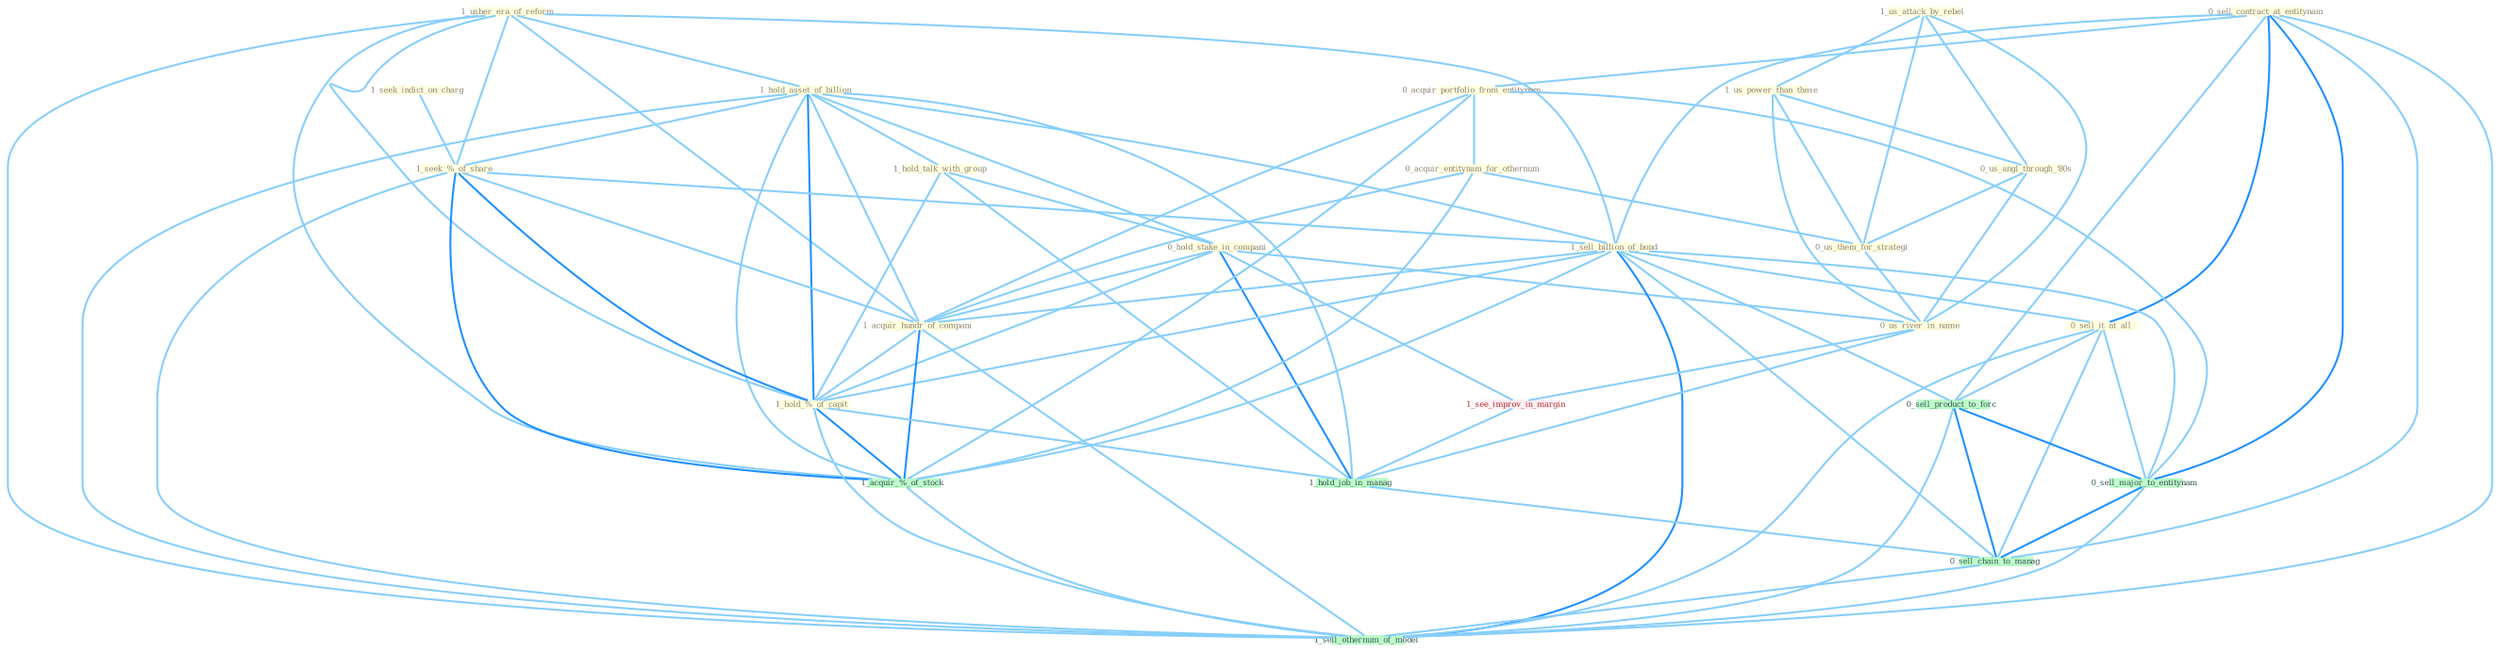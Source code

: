 Graph G{ 
    node
    [shape=polygon,style=filled,width=.5,height=.06,color="#BDFCC9",fixedsize=true,fontsize=4,
    fontcolor="#2f4f4f"];
    {node
    [color="#ffffe0", fontcolor="#8b7d6b"] "1_us_attack_by_rebel " "1_us_power_than_those " "0_us_angl_through_'80s " "1_usher_era_of_reform " "0_sell_contract_at_entitynam " "1_seek_indict_on_charg " "1_hold_asset_of_billion " "1_hold_talk_with_group " "0_hold_stake_in_compani " "1_seek_%_of_share " "1_sell_billion_of_bond " "0_acquir_portfolio_from_entitynam " "0_acquir_entitynam_for_othernum " "1_acquir_hundr_of_compani " "0_us_them_for_strategi " "0_us_river_in_name " "0_sell_it_at_all " "1_hold_%_of_capit "}
{node [color="#fff0f5", fontcolor="#b22222"] "1_see_improv_in_margin "}
edge [color="#B0E2FF"];

	"1_us_attack_by_rebel " -- "1_us_power_than_those " [w="1", color="#87cefa" ];
	"1_us_attack_by_rebel " -- "0_us_angl_through_'80s " [w="1", color="#87cefa" ];
	"1_us_attack_by_rebel " -- "0_us_them_for_strategi " [w="1", color="#87cefa" ];
	"1_us_attack_by_rebel " -- "0_us_river_in_name " [w="1", color="#87cefa" ];
	"1_us_power_than_those " -- "0_us_angl_through_'80s " [w="1", color="#87cefa" ];
	"1_us_power_than_those " -- "0_us_them_for_strategi " [w="1", color="#87cefa" ];
	"1_us_power_than_those " -- "0_us_river_in_name " [w="1", color="#87cefa" ];
	"0_us_angl_through_'80s " -- "0_us_them_for_strategi " [w="1", color="#87cefa" ];
	"0_us_angl_through_'80s " -- "0_us_river_in_name " [w="1", color="#87cefa" ];
	"1_usher_era_of_reform " -- "1_hold_asset_of_billion " [w="1", color="#87cefa" ];
	"1_usher_era_of_reform " -- "1_seek_%_of_share " [w="1", color="#87cefa" ];
	"1_usher_era_of_reform " -- "1_sell_billion_of_bond " [w="1", color="#87cefa" ];
	"1_usher_era_of_reform " -- "1_acquir_hundr_of_compani " [w="1", color="#87cefa" ];
	"1_usher_era_of_reform " -- "1_hold_%_of_capit " [w="1", color="#87cefa" ];
	"1_usher_era_of_reform " -- "1_acquir_%_of_stock " [w="1", color="#87cefa" ];
	"1_usher_era_of_reform " -- "1_sell_othernum_of_model " [w="1", color="#87cefa" ];
	"0_sell_contract_at_entitynam " -- "1_sell_billion_of_bond " [w="1", color="#87cefa" ];
	"0_sell_contract_at_entitynam " -- "0_acquir_portfolio_from_entitynam " [w="1", color="#87cefa" ];
	"0_sell_contract_at_entitynam " -- "0_sell_it_at_all " [w="2", color="#1e90ff" , len=0.8];
	"0_sell_contract_at_entitynam " -- "0_sell_product_to_forc " [w="1", color="#87cefa" ];
	"0_sell_contract_at_entitynam " -- "0_sell_major_to_entitynam " [w="2", color="#1e90ff" , len=0.8];
	"0_sell_contract_at_entitynam " -- "0_sell_chain_to_manag " [w="1", color="#87cefa" ];
	"0_sell_contract_at_entitynam " -- "1_sell_othernum_of_model " [w="1", color="#87cefa" ];
	"1_seek_indict_on_charg " -- "1_seek_%_of_share " [w="1", color="#87cefa" ];
	"1_hold_asset_of_billion " -- "1_hold_talk_with_group " [w="1", color="#87cefa" ];
	"1_hold_asset_of_billion " -- "0_hold_stake_in_compani " [w="1", color="#87cefa" ];
	"1_hold_asset_of_billion " -- "1_seek_%_of_share " [w="1", color="#87cefa" ];
	"1_hold_asset_of_billion " -- "1_sell_billion_of_bond " [w="1", color="#87cefa" ];
	"1_hold_asset_of_billion " -- "1_acquir_hundr_of_compani " [w="1", color="#87cefa" ];
	"1_hold_asset_of_billion " -- "1_hold_%_of_capit " [w="2", color="#1e90ff" , len=0.8];
	"1_hold_asset_of_billion " -- "1_acquir_%_of_stock " [w="1", color="#87cefa" ];
	"1_hold_asset_of_billion " -- "1_hold_job_in_manag " [w="1", color="#87cefa" ];
	"1_hold_asset_of_billion " -- "1_sell_othernum_of_model " [w="1", color="#87cefa" ];
	"1_hold_talk_with_group " -- "0_hold_stake_in_compani " [w="1", color="#87cefa" ];
	"1_hold_talk_with_group " -- "1_hold_%_of_capit " [w="1", color="#87cefa" ];
	"1_hold_talk_with_group " -- "1_hold_job_in_manag " [w="1", color="#87cefa" ];
	"0_hold_stake_in_compani " -- "1_acquir_hundr_of_compani " [w="1", color="#87cefa" ];
	"0_hold_stake_in_compani " -- "0_us_river_in_name " [w="1", color="#87cefa" ];
	"0_hold_stake_in_compani " -- "1_hold_%_of_capit " [w="1", color="#87cefa" ];
	"0_hold_stake_in_compani " -- "1_see_improv_in_margin " [w="1", color="#87cefa" ];
	"0_hold_stake_in_compani " -- "1_hold_job_in_manag " [w="2", color="#1e90ff" , len=0.8];
	"1_seek_%_of_share " -- "1_sell_billion_of_bond " [w="1", color="#87cefa" ];
	"1_seek_%_of_share " -- "1_acquir_hundr_of_compani " [w="1", color="#87cefa" ];
	"1_seek_%_of_share " -- "1_hold_%_of_capit " [w="2", color="#1e90ff" , len=0.8];
	"1_seek_%_of_share " -- "1_acquir_%_of_stock " [w="2", color="#1e90ff" , len=0.8];
	"1_seek_%_of_share " -- "1_sell_othernum_of_model " [w="1", color="#87cefa" ];
	"1_sell_billion_of_bond " -- "1_acquir_hundr_of_compani " [w="1", color="#87cefa" ];
	"1_sell_billion_of_bond " -- "0_sell_it_at_all " [w="1", color="#87cefa" ];
	"1_sell_billion_of_bond " -- "1_hold_%_of_capit " [w="1", color="#87cefa" ];
	"1_sell_billion_of_bond " -- "1_acquir_%_of_stock " [w="1", color="#87cefa" ];
	"1_sell_billion_of_bond " -- "0_sell_product_to_forc " [w="1", color="#87cefa" ];
	"1_sell_billion_of_bond " -- "0_sell_major_to_entitynam " [w="1", color="#87cefa" ];
	"1_sell_billion_of_bond " -- "0_sell_chain_to_manag " [w="1", color="#87cefa" ];
	"1_sell_billion_of_bond " -- "1_sell_othernum_of_model " [w="2", color="#1e90ff" , len=0.8];
	"0_acquir_portfolio_from_entitynam " -- "0_acquir_entitynam_for_othernum " [w="1", color="#87cefa" ];
	"0_acquir_portfolio_from_entitynam " -- "1_acquir_hundr_of_compani " [w="1", color="#87cefa" ];
	"0_acquir_portfolio_from_entitynam " -- "1_acquir_%_of_stock " [w="1", color="#87cefa" ];
	"0_acquir_portfolio_from_entitynam " -- "0_sell_major_to_entitynam " [w="1", color="#87cefa" ];
	"0_acquir_entitynam_for_othernum " -- "1_acquir_hundr_of_compani " [w="1", color="#87cefa" ];
	"0_acquir_entitynam_for_othernum " -- "0_us_them_for_strategi " [w="1", color="#87cefa" ];
	"0_acquir_entitynam_for_othernum " -- "1_acquir_%_of_stock " [w="1", color="#87cefa" ];
	"1_acquir_hundr_of_compani " -- "1_hold_%_of_capit " [w="1", color="#87cefa" ];
	"1_acquir_hundr_of_compani " -- "1_acquir_%_of_stock " [w="2", color="#1e90ff" , len=0.8];
	"1_acquir_hundr_of_compani " -- "1_sell_othernum_of_model " [w="1", color="#87cefa" ];
	"0_us_them_for_strategi " -- "0_us_river_in_name " [w="1", color="#87cefa" ];
	"0_us_river_in_name " -- "1_see_improv_in_margin " [w="1", color="#87cefa" ];
	"0_us_river_in_name " -- "1_hold_job_in_manag " [w="1", color="#87cefa" ];
	"0_sell_it_at_all " -- "0_sell_product_to_forc " [w="1", color="#87cefa" ];
	"0_sell_it_at_all " -- "0_sell_major_to_entitynam " [w="1", color="#87cefa" ];
	"0_sell_it_at_all " -- "0_sell_chain_to_manag " [w="1", color="#87cefa" ];
	"0_sell_it_at_all " -- "1_sell_othernum_of_model " [w="1", color="#87cefa" ];
	"1_hold_%_of_capit " -- "1_acquir_%_of_stock " [w="2", color="#1e90ff" , len=0.8];
	"1_hold_%_of_capit " -- "1_hold_job_in_manag " [w="1", color="#87cefa" ];
	"1_hold_%_of_capit " -- "1_sell_othernum_of_model " [w="1", color="#87cefa" ];
	"1_see_improv_in_margin " -- "1_hold_job_in_manag " [w="1", color="#87cefa" ];
	"1_acquir_%_of_stock " -- "1_sell_othernum_of_model " [w="1", color="#87cefa" ];
	"1_hold_job_in_manag " -- "0_sell_chain_to_manag " [w="1", color="#87cefa" ];
	"0_sell_product_to_forc " -- "0_sell_major_to_entitynam " [w="2", color="#1e90ff" , len=0.8];
	"0_sell_product_to_forc " -- "0_sell_chain_to_manag " [w="2", color="#1e90ff" , len=0.8];
	"0_sell_product_to_forc " -- "1_sell_othernum_of_model " [w="1", color="#87cefa" ];
	"0_sell_major_to_entitynam " -- "0_sell_chain_to_manag " [w="2", color="#1e90ff" , len=0.8];
	"0_sell_major_to_entitynam " -- "1_sell_othernum_of_model " [w="1", color="#87cefa" ];
	"0_sell_chain_to_manag " -- "1_sell_othernum_of_model " [w="1", color="#87cefa" ];
}